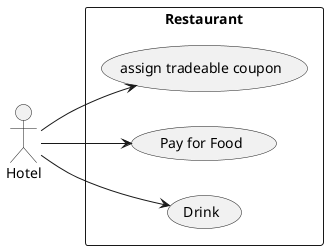 @startuml
left to right direction

actor "Hotel" as hotel

rectangle Restaurant {
  usecase "assign tradeable coupon" as UC1
  usecase "Pay for Food" as UC2
  usecase "Drink" as UC3
}

hotel --> UC1
hotel --> UC2
hotel --> UC3

@enduml
